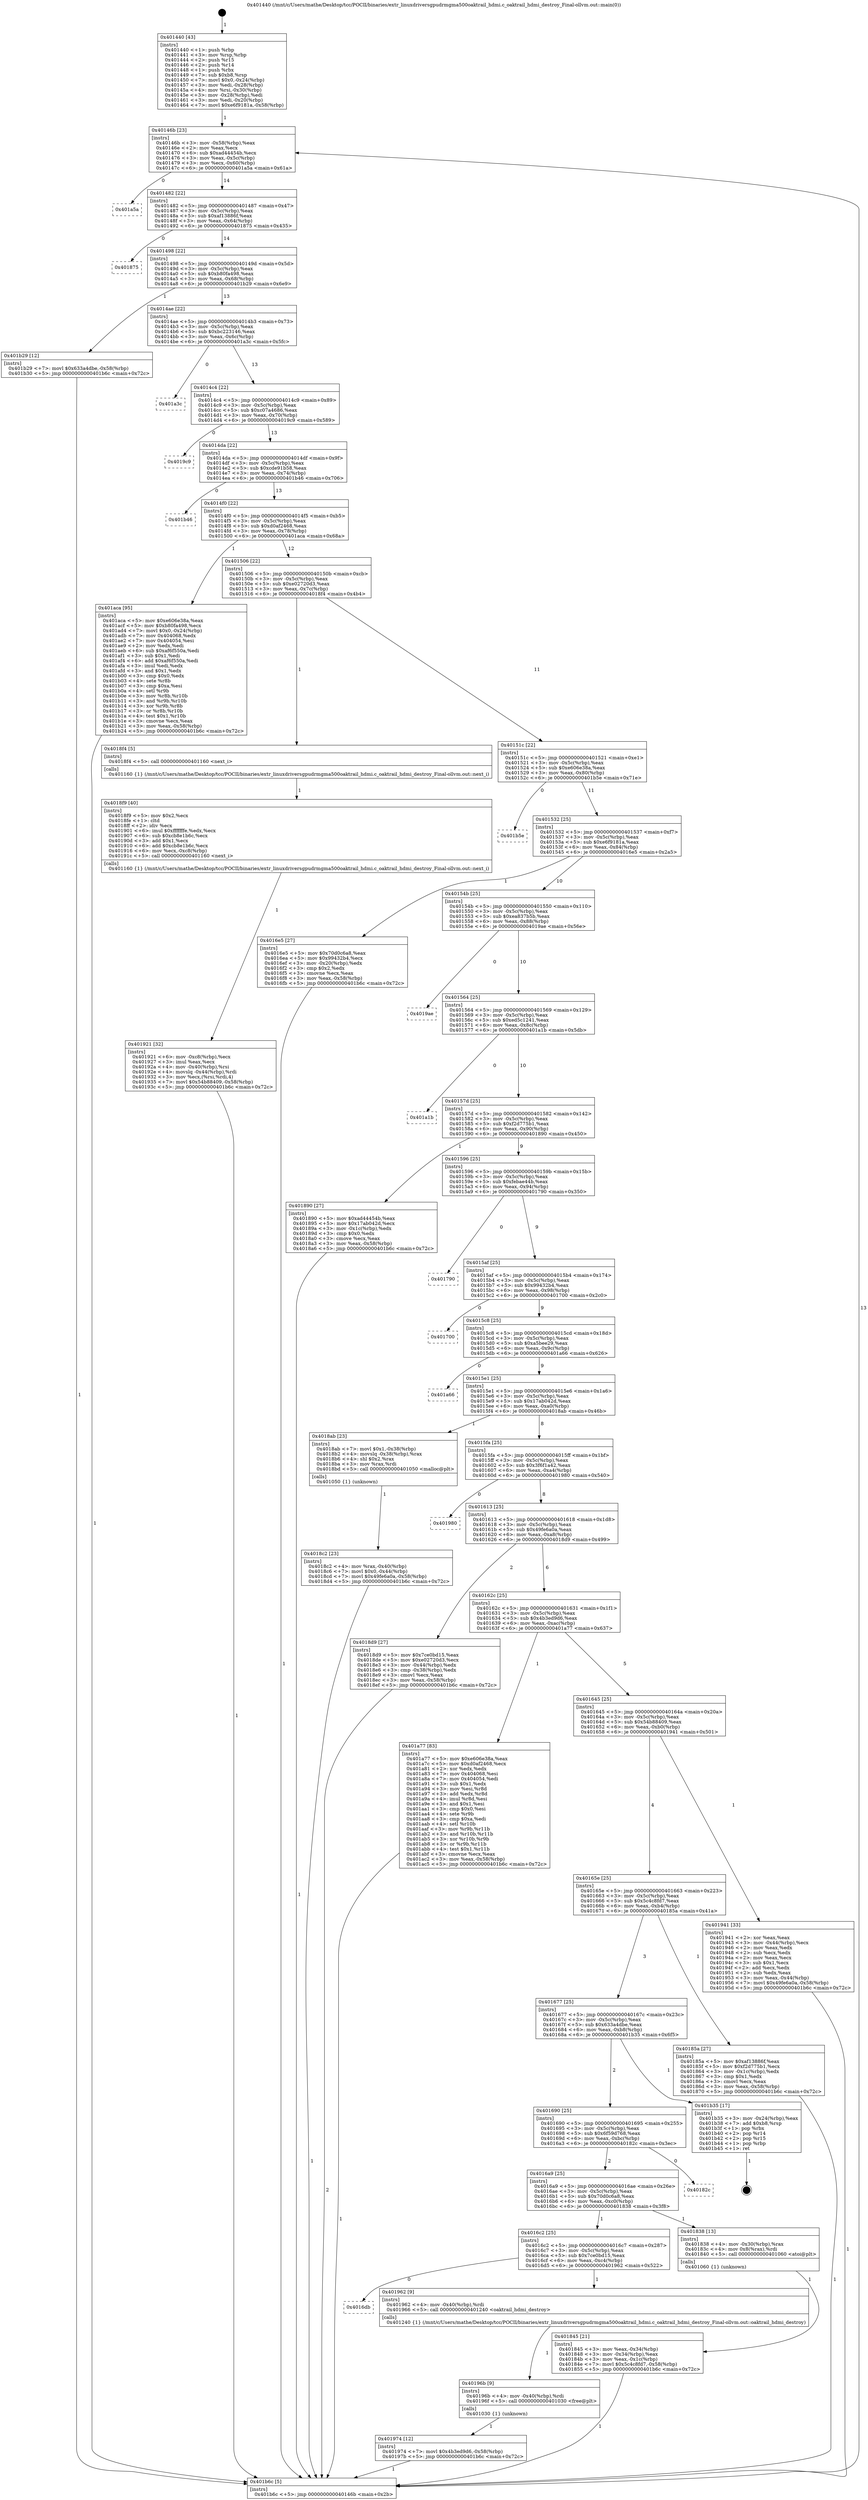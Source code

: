 digraph "0x401440" {
  label = "0x401440 (/mnt/c/Users/mathe/Desktop/tcc/POCII/binaries/extr_linuxdriversgpudrmgma500oaktrail_hdmi.c_oaktrail_hdmi_destroy_Final-ollvm.out::main(0))"
  labelloc = "t"
  node[shape=record]

  Entry [label="",width=0.3,height=0.3,shape=circle,fillcolor=black,style=filled]
  "0x40146b" [label="{
     0x40146b [23]\l
     | [instrs]\l
     &nbsp;&nbsp;0x40146b \<+3\>: mov -0x58(%rbp),%eax\l
     &nbsp;&nbsp;0x40146e \<+2\>: mov %eax,%ecx\l
     &nbsp;&nbsp;0x401470 \<+6\>: sub $0xad44454b,%ecx\l
     &nbsp;&nbsp;0x401476 \<+3\>: mov %eax,-0x5c(%rbp)\l
     &nbsp;&nbsp;0x401479 \<+3\>: mov %ecx,-0x60(%rbp)\l
     &nbsp;&nbsp;0x40147c \<+6\>: je 0000000000401a5a \<main+0x61a\>\l
  }"]
  "0x401a5a" [label="{
     0x401a5a\l
  }", style=dashed]
  "0x401482" [label="{
     0x401482 [22]\l
     | [instrs]\l
     &nbsp;&nbsp;0x401482 \<+5\>: jmp 0000000000401487 \<main+0x47\>\l
     &nbsp;&nbsp;0x401487 \<+3\>: mov -0x5c(%rbp),%eax\l
     &nbsp;&nbsp;0x40148a \<+5\>: sub $0xaf13886f,%eax\l
     &nbsp;&nbsp;0x40148f \<+3\>: mov %eax,-0x64(%rbp)\l
     &nbsp;&nbsp;0x401492 \<+6\>: je 0000000000401875 \<main+0x435\>\l
  }"]
  Exit [label="",width=0.3,height=0.3,shape=circle,fillcolor=black,style=filled,peripheries=2]
  "0x401875" [label="{
     0x401875\l
  }", style=dashed]
  "0x401498" [label="{
     0x401498 [22]\l
     | [instrs]\l
     &nbsp;&nbsp;0x401498 \<+5\>: jmp 000000000040149d \<main+0x5d\>\l
     &nbsp;&nbsp;0x40149d \<+3\>: mov -0x5c(%rbp),%eax\l
     &nbsp;&nbsp;0x4014a0 \<+5\>: sub $0xb80fa498,%eax\l
     &nbsp;&nbsp;0x4014a5 \<+3\>: mov %eax,-0x68(%rbp)\l
     &nbsp;&nbsp;0x4014a8 \<+6\>: je 0000000000401b29 \<main+0x6e9\>\l
  }"]
  "0x401974" [label="{
     0x401974 [12]\l
     | [instrs]\l
     &nbsp;&nbsp;0x401974 \<+7\>: movl $0x4b3ed9d6,-0x58(%rbp)\l
     &nbsp;&nbsp;0x40197b \<+5\>: jmp 0000000000401b6c \<main+0x72c\>\l
  }"]
  "0x401b29" [label="{
     0x401b29 [12]\l
     | [instrs]\l
     &nbsp;&nbsp;0x401b29 \<+7\>: movl $0x633a4dbe,-0x58(%rbp)\l
     &nbsp;&nbsp;0x401b30 \<+5\>: jmp 0000000000401b6c \<main+0x72c\>\l
  }"]
  "0x4014ae" [label="{
     0x4014ae [22]\l
     | [instrs]\l
     &nbsp;&nbsp;0x4014ae \<+5\>: jmp 00000000004014b3 \<main+0x73\>\l
     &nbsp;&nbsp;0x4014b3 \<+3\>: mov -0x5c(%rbp),%eax\l
     &nbsp;&nbsp;0x4014b6 \<+5\>: sub $0xbc223146,%eax\l
     &nbsp;&nbsp;0x4014bb \<+3\>: mov %eax,-0x6c(%rbp)\l
     &nbsp;&nbsp;0x4014be \<+6\>: je 0000000000401a3c \<main+0x5fc\>\l
  }"]
  "0x40196b" [label="{
     0x40196b [9]\l
     | [instrs]\l
     &nbsp;&nbsp;0x40196b \<+4\>: mov -0x40(%rbp),%rdi\l
     &nbsp;&nbsp;0x40196f \<+5\>: call 0000000000401030 \<free@plt\>\l
     | [calls]\l
     &nbsp;&nbsp;0x401030 \{1\} (unknown)\l
  }"]
  "0x401a3c" [label="{
     0x401a3c\l
  }", style=dashed]
  "0x4014c4" [label="{
     0x4014c4 [22]\l
     | [instrs]\l
     &nbsp;&nbsp;0x4014c4 \<+5\>: jmp 00000000004014c9 \<main+0x89\>\l
     &nbsp;&nbsp;0x4014c9 \<+3\>: mov -0x5c(%rbp),%eax\l
     &nbsp;&nbsp;0x4014cc \<+5\>: sub $0xc07a4686,%eax\l
     &nbsp;&nbsp;0x4014d1 \<+3\>: mov %eax,-0x70(%rbp)\l
     &nbsp;&nbsp;0x4014d4 \<+6\>: je 00000000004019c9 \<main+0x589\>\l
  }"]
  "0x4016db" [label="{
     0x4016db\l
  }", style=dashed]
  "0x4019c9" [label="{
     0x4019c9\l
  }", style=dashed]
  "0x4014da" [label="{
     0x4014da [22]\l
     | [instrs]\l
     &nbsp;&nbsp;0x4014da \<+5\>: jmp 00000000004014df \<main+0x9f\>\l
     &nbsp;&nbsp;0x4014df \<+3\>: mov -0x5c(%rbp),%eax\l
     &nbsp;&nbsp;0x4014e2 \<+5\>: sub $0xcde91b58,%eax\l
     &nbsp;&nbsp;0x4014e7 \<+3\>: mov %eax,-0x74(%rbp)\l
     &nbsp;&nbsp;0x4014ea \<+6\>: je 0000000000401b46 \<main+0x706\>\l
  }"]
  "0x401962" [label="{
     0x401962 [9]\l
     | [instrs]\l
     &nbsp;&nbsp;0x401962 \<+4\>: mov -0x40(%rbp),%rdi\l
     &nbsp;&nbsp;0x401966 \<+5\>: call 0000000000401240 \<oaktrail_hdmi_destroy\>\l
     | [calls]\l
     &nbsp;&nbsp;0x401240 \{1\} (/mnt/c/Users/mathe/Desktop/tcc/POCII/binaries/extr_linuxdriversgpudrmgma500oaktrail_hdmi.c_oaktrail_hdmi_destroy_Final-ollvm.out::oaktrail_hdmi_destroy)\l
  }"]
  "0x401b46" [label="{
     0x401b46\l
  }", style=dashed]
  "0x4014f0" [label="{
     0x4014f0 [22]\l
     | [instrs]\l
     &nbsp;&nbsp;0x4014f0 \<+5\>: jmp 00000000004014f5 \<main+0xb5\>\l
     &nbsp;&nbsp;0x4014f5 \<+3\>: mov -0x5c(%rbp),%eax\l
     &nbsp;&nbsp;0x4014f8 \<+5\>: sub $0xd0af2468,%eax\l
     &nbsp;&nbsp;0x4014fd \<+3\>: mov %eax,-0x78(%rbp)\l
     &nbsp;&nbsp;0x401500 \<+6\>: je 0000000000401aca \<main+0x68a\>\l
  }"]
  "0x401921" [label="{
     0x401921 [32]\l
     | [instrs]\l
     &nbsp;&nbsp;0x401921 \<+6\>: mov -0xc8(%rbp),%ecx\l
     &nbsp;&nbsp;0x401927 \<+3\>: imul %eax,%ecx\l
     &nbsp;&nbsp;0x40192a \<+4\>: mov -0x40(%rbp),%rsi\l
     &nbsp;&nbsp;0x40192e \<+4\>: movslq -0x44(%rbp),%rdi\l
     &nbsp;&nbsp;0x401932 \<+3\>: mov %ecx,(%rsi,%rdi,4)\l
     &nbsp;&nbsp;0x401935 \<+7\>: movl $0x54b88409,-0x58(%rbp)\l
     &nbsp;&nbsp;0x40193c \<+5\>: jmp 0000000000401b6c \<main+0x72c\>\l
  }"]
  "0x401aca" [label="{
     0x401aca [95]\l
     | [instrs]\l
     &nbsp;&nbsp;0x401aca \<+5\>: mov $0xe606e38a,%eax\l
     &nbsp;&nbsp;0x401acf \<+5\>: mov $0xb80fa498,%ecx\l
     &nbsp;&nbsp;0x401ad4 \<+7\>: movl $0x0,-0x24(%rbp)\l
     &nbsp;&nbsp;0x401adb \<+7\>: mov 0x404068,%edx\l
     &nbsp;&nbsp;0x401ae2 \<+7\>: mov 0x404054,%esi\l
     &nbsp;&nbsp;0x401ae9 \<+2\>: mov %edx,%edi\l
     &nbsp;&nbsp;0x401aeb \<+6\>: sub $0xaf6f550a,%edi\l
     &nbsp;&nbsp;0x401af1 \<+3\>: sub $0x1,%edi\l
     &nbsp;&nbsp;0x401af4 \<+6\>: add $0xaf6f550a,%edi\l
     &nbsp;&nbsp;0x401afa \<+3\>: imul %edi,%edx\l
     &nbsp;&nbsp;0x401afd \<+3\>: and $0x1,%edx\l
     &nbsp;&nbsp;0x401b00 \<+3\>: cmp $0x0,%edx\l
     &nbsp;&nbsp;0x401b03 \<+4\>: sete %r8b\l
     &nbsp;&nbsp;0x401b07 \<+3\>: cmp $0xa,%esi\l
     &nbsp;&nbsp;0x401b0a \<+4\>: setl %r9b\l
     &nbsp;&nbsp;0x401b0e \<+3\>: mov %r8b,%r10b\l
     &nbsp;&nbsp;0x401b11 \<+3\>: and %r9b,%r10b\l
     &nbsp;&nbsp;0x401b14 \<+3\>: xor %r9b,%r8b\l
     &nbsp;&nbsp;0x401b17 \<+3\>: or %r8b,%r10b\l
     &nbsp;&nbsp;0x401b1a \<+4\>: test $0x1,%r10b\l
     &nbsp;&nbsp;0x401b1e \<+3\>: cmovne %ecx,%eax\l
     &nbsp;&nbsp;0x401b21 \<+3\>: mov %eax,-0x58(%rbp)\l
     &nbsp;&nbsp;0x401b24 \<+5\>: jmp 0000000000401b6c \<main+0x72c\>\l
  }"]
  "0x401506" [label="{
     0x401506 [22]\l
     | [instrs]\l
     &nbsp;&nbsp;0x401506 \<+5\>: jmp 000000000040150b \<main+0xcb\>\l
     &nbsp;&nbsp;0x40150b \<+3\>: mov -0x5c(%rbp),%eax\l
     &nbsp;&nbsp;0x40150e \<+5\>: sub $0xe02720d3,%eax\l
     &nbsp;&nbsp;0x401513 \<+3\>: mov %eax,-0x7c(%rbp)\l
     &nbsp;&nbsp;0x401516 \<+6\>: je 00000000004018f4 \<main+0x4b4\>\l
  }"]
  "0x4018f9" [label="{
     0x4018f9 [40]\l
     | [instrs]\l
     &nbsp;&nbsp;0x4018f9 \<+5\>: mov $0x2,%ecx\l
     &nbsp;&nbsp;0x4018fe \<+1\>: cltd\l
     &nbsp;&nbsp;0x4018ff \<+2\>: idiv %ecx\l
     &nbsp;&nbsp;0x401901 \<+6\>: imul $0xfffffffe,%edx,%ecx\l
     &nbsp;&nbsp;0x401907 \<+6\>: sub $0xcb8e1b6c,%ecx\l
     &nbsp;&nbsp;0x40190d \<+3\>: add $0x1,%ecx\l
     &nbsp;&nbsp;0x401910 \<+6\>: add $0xcb8e1b6c,%ecx\l
     &nbsp;&nbsp;0x401916 \<+6\>: mov %ecx,-0xc8(%rbp)\l
     &nbsp;&nbsp;0x40191c \<+5\>: call 0000000000401160 \<next_i\>\l
     | [calls]\l
     &nbsp;&nbsp;0x401160 \{1\} (/mnt/c/Users/mathe/Desktop/tcc/POCII/binaries/extr_linuxdriversgpudrmgma500oaktrail_hdmi.c_oaktrail_hdmi_destroy_Final-ollvm.out::next_i)\l
  }"]
  "0x4018f4" [label="{
     0x4018f4 [5]\l
     | [instrs]\l
     &nbsp;&nbsp;0x4018f4 \<+5\>: call 0000000000401160 \<next_i\>\l
     | [calls]\l
     &nbsp;&nbsp;0x401160 \{1\} (/mnt/c/Users/mathe/Desktop/tcc/POCII/binaries/extr_linuxdriversgpudrmgma500oaktrail_hdmi.c_oaktrail_hdmi_destroy_Final-ollvm.out::next_i)\l
  }"]
  "0x40151c" [label="{
     0x40151c [22]\l
     | [instrs]\l
     &nbsp;&nbsp;0x40151c \<+5\>: jmp 0000000000401521 \<main+0xe1\>\l
     &nbsp;&nbsp;0x401521 \<+3\>: mov -0x5c(%rbp),%eax\l
     &nbsp;&nbsp;0x401524 \<+5\>: sub $0xe606e38a,%eax\l
     &nbsp;&nbsp;0x401529 \<+3\>: mov %eax,-0x80(%rbp)\l
     &nbsp;&nbsp;0x40152c \<+6\>: je 0000000000401b5e \<main+0x71e\>\l
  }"]
  "0x4018c2" [label="{
     0x4018c2 [23]\l
     | [instrs]\l
     &nbsp;&nbsp;0x4018c2 \<+4\>: mov %rax,-0x40(%rbp)\l
     &nbsp;&nbsp;0x4018c6 \<+7\>: movl $0x0,-0x44(%rbp)\l
     &nbsp;&nbsp;0x4018cd \<+7\>: movl $0x49fe6a0a,-0x58(%rbp)\l
     &nbsp;&nbsp;0x4018d4 \<+5\>: jmp 0000000000401b6c \<main+0x72c\>\l
  }"]
  "0x401b5e" [label="{
     0x401b5e\l
  }", style=dashed]
  "0x401532" [label="{
     0x401532 [25]\l
     | [instrs]\l
     &nbsp;&nbsp;0x401532 \<+5\>: jmp 0000000000401537 \<main+0xf7\>\l
     &nbsp;&nbsp;0x401537 \<+3\>: mov -0x5c(%rbp),%eax\l
     &nbsp;&nbsp;0x40153a \<+5\>: sub $0xe6f9181a,%eax\l
     &nbsp;&nbsp;0x40153f \<+6\>: mov %eax,-0x84(%rbp)\l
     &nbsp;&nbsp;0x401545 \<+6\>: je 00000000004016e5 \<main+0x2a5\>\l
  }"]
  "0x401845" [label="{
     0x401845 [21]\l
     | [instrs]\l
     &nbsp;&nbsp;0x401845 \<+3\>: mov %eax,-0x34(%rbp)\l
     &nbsp;&nbsp;0x401848 \<+3\>: mov -0x34(%rbp),%eax\l
     &nbsp;&nbsp;0x40184b \<+3\>: mov %eax,-0x1c(%rbp)\l
     &nbsp;&nbsp;0x40184e \<+7\>: movl $0x5c4c8fd7,-0x58(%rbp)\l
     &nbsp;&nbsp;0x401855 \<+5\>: jmp 0000000000401b6c \<main+0x72c\>\l
  }"]
  "0x4016e5" [label="{
     0x4016e5 [27]\l
     | [instrs]\l
     &nbsp;&nbsp;0x4016e5 \<+5\>: mov $0x70d0c6a8,%eax\l
     &nbsp;&nbsp;0x4016ea \<+5\>: mov $0x99432b4,%ecx\l
     &nbsp;&nbsp;0x4016ef \<+3\>: mov -0x20(%rbp),%edx\l
     &nbsp;&nbsp;0x4016f2 \<+3\>: cmp $0x2,%edx\l
     &nbsp;&nbsp;0x4016f5 \<+3\>: cmovne %ecx,%eax\l
     &nbsp;&nbsp;0x4016f8 \<+3\>: mov %eax,-0x58(%rbp)\l
     &nbsp;&nbsp;0x4016fb \<+5\>: jmp 0000000000401b6c \<main+0x72c\>\l
  }"]
  "0x40154b" [label="{
     0x40154b [25]\l
     | [instrs]\l
     &nbsp;&nbsp;0x40154b \<+5\>: jmp 0000000000401550 \<main+0x110\>\l
     &nbsp;&nbsp;0x401550 \<+3\>: mov -0x5c(%rbp),%eax\l
     &nbsp;&nbsp;0x401553 \<+5\>: sub $0xea837b5b,%eax\l
     &nbsp;&nbsp;0x401558 \<+6\>: mov %eax,-0x88(%rbp)\l
     &nbsp;&nbsp;0x40155e \<+6\>: je 00000000004019ae \<main+0x56e\>\l
  }"]
  "0x401b6c" [label="{
     0x401b6c [5]\l
     | [instrs]\l
     &nbsp;&nbsp;0x401b6c \<+5\>: jmp 000000000040146b \<main+0x2b\>\l
  }"]
  "0x401440" [label="{
     0x401440 [43]\l
     | [instrs]\l
     &nbsp;&nbsp;0x401440 \<+1\>: push %rbp\l
     &nbsp;&nbsp;0x401441 \<+3\>: mov %rsp,%rbp\l
     &nbsp;&nbsp;0x401444 \<+2\>: push %r15\l
     &nbsp;&nbsp;0x401446 \<+2\>: push %r14\l
     &nbsp;&nbsp;0x401448 \<+1\>: push %rbx\l
     &nbsp;&nbsp;0x401449 \<+7\>: sub $0xb8,%rsp\l
     &nbsp;&nbsp;0x401450 \<+7\>: movl $0x0,-0x24(%rbp)\l
     &nbsp;&nbsp;0x401457 \<+3\>: mov %edi,-0x28(%rbp)\l
     &nbsp;&nbsp;0x40145a \<+4\>: mov %rsi,-0x30(%rbp)\l
     &nbsp;&nbsp;0x40145e \<+3\>: mov -0x28(%rbp),%edi\l
     &nbsp;&nbsp;0x401461 \<+3\>: mov %edi,-0x20(%rbp)\l
     &nbsp;&nbsp;0x401464 \<+7\>: movl $0xe6f9181a,-0x58(%rbp)\l
  }"]
  "0x4016c2" [label="{
     0x4016c2 [25]\l
     | [instrs]\l
     &nbsp;&nbsp;0x4016c2 \<+5\>: jmp 00000000004016c7 \<main+0x287\>\l
     &nbsp;&nbsp;0x4016c7 \<+3\>: mov -0x5c(%rbp),%eax\l
     &nbsp;&nbsp;0x4016ca \<+5\>: sub $0x7ce0bd15,%eax\l
     &nbsp;&nbsp;0x4016cf \<+6\>: mov %eax,-0xc4(%rbp)\l
     &nbsp;&nbsp;0x4016d5 \<+6\>: je 0000000000401962 \<main+0x522\>\l
  }"]
  "0x4019ae" [label="{
     0x4019ae\l
  }", style=dashed]
  "0x401564" [label="{
     0x401564 [25]\l
     | [instrs]\l
     &nbsp;&nbsp;0x401564 \<+5\>: jmp 0000000000401569 \<main+0x129\>\l
     &nbsp;&nbsp;0x401569 \<+3\>: mov -0x5c(%rbp),%eax\l
     &nbsp;&nbsp;0x40156c \<+5\>: sub $0xed5c1241,%eax\l
     &nbsp;&nbsp;0x401571 \<+6\>: mov %eax,-0x8c(%rbp)\l
     &nbsp;&nbsp;0x401577 \<+6\>: je 0000000000401a1b \<main+0x5db\>\l
  }"]
  "0x401838" [label="{
     0x401838 [13]\l
     | [instrs]\l
     &nbsp;&nbsp;0x401838 \<+4\>: mov -0x30(%rbp),%rax\l
     &nbsp;&nbsp;0x40183c \<+4\>: mov 0x8(%rax),%rdi\l
     &nbsp;&nbsp;0x401840 \<+5\>: call 0000000000401060 \<atoi@plt\>\l
     | [calls]\l
     &nbsp;&nbsp;0x401060 \{1\} (unknown)\l
  }"]
  "0x401a1b" [label="{
     0x401a1b\l
  }", style=dashed]
  "0x40157d" [label="{
     0x40157d [25]\l
     | [instrs]\l
     &nbsp;&nbsp;0x40157d \<+5\>: jmp 0000000000401582 \<main+0x142\>\l
     &nbsp;&nbsp;0x401582 \<+3\>: mov -0x5c(%rbp),%eax\l
     &nbsp;&nbsp;0x401585 \<+5\>: sub $0xf2d775b1,%eax\l
     &nbsp;&nbsp;0x40158a \<+6\>: mov %eax,-0x90(%rbp)\l
     &nbsp;&nbsp;0x401590 \<+6\>: je 0000000000401890 \<main+0x450\>\l
  }"]
  "0x4016a9" [label="{
     0x4016a9 [25]\l
     | [instrs]\l
     &nbsp;&nbsp;0x4016a9 \<+5\>: jmp 00000000004016ae \<main+0x26e\>\l
     &nbsp;&nbsp;0x4016ae \<+3\>: mov -0x5c(%rbp),%eax\l
     &nbsp;&nbsp;0x4016b1 \<+5\>: sub $0x70d0c6a8,%eax\l
     &nbsp;&nbsp;0x4016b6 \<+6\>: mov %eax,-0xc0(%rbp)\l
     &nbsp;&nbsp;0x4016bc \<+6\>: je 0000000000401838 \<main+0x3f8\>\l
  }"]
  "0x401890" [label="{
     0x401890 [27]\l
     | [instrs]\l
     &nbsp;&nbsp;0x401890 \<+5\>: mov $0xad44454b,%eax\l
     &nbsp;&nbsp;0x401895 \<+5\>: mov $0x17ab042d,%ecx\l
     &nbsp;&nbsp;0x40189a \<+3\>: mov -0x1c(%rbp),%edx\l
     &nbsp;&nbsp;0x40189d \<+3\>: cmp $0x0,%edx\l
     &nbsp;&nbsp;0x4018a0 \<+3\>: cmove %ecx,%eax\l
     &nbsp;&nbsp;0x4018a3 \<+3\>: mov %eax,-0x58(%rbp)\l
     &nbsp;&nbsp;0x4018a6 \<+5\>: jmp 0000000000401b6c \<main+0x72c\>\l
  }"]
  "0x401596" [label="{
     0x401596 [25]\l
     | [instrs]\l
     &nbsp;&nbsp;0x401596 \<+5\>: jmp 000000000040159b \<main+0x15b\>\l
     &nbsp;&nbsp;0x40159b \<+3\>: mov -0x5c(%rbp),%eax\l
     &nbsp;&nbsp;0x40159e \<+5\>: sub $0xfebae44b,%eax\l
     &nbsp;&nbsp;0x4015a3 \<+6\>: mov %eax,-0x94(%rbp)\l
     &nbsp;&nbsp;0x4015a9 \<+6\>: je 0000000000401790 \<main+0x350\>\l
  }"]
  "0x40182c" [label="{
     0x40182c\l
  }", style=dashed]
  "0x401790" [label="{
     0x401790\l
  }", style=dashed]
  "0x4015af" [label="{
     0x4015af [25]\l
     | [instrs]\l
     &nbsp;&nbsp;0x4015af \<+5\>: jmp 00000000004015b4 \<main+0x174\>\l
     &nbsp;&nbsp;0x4015b4 \<+3\>: mov -0x5c(%rbp),%eax\l
     &nbsp;&nbsp;0x4015b7 \<+5\>: sub $0x99432b4,%eax\l
     &nbsp;&nbsp;0x4015bc \<+6\>: mov %eax,-0x98(%rbp)\l
     &nbsp;&nbsp;0x4015c2 \<+6\>: je 0000000000401700 \<main+0x2c0\>\l
  }"]
  "0x401690" [label="{
     0x401690 [25]\l
     | [instrs]\l
     &nbsp;&nbsp;0x401690 \<+5\>: jmp 0000000000401695 \<main+0x255\>\l
     &nbsp;&nbsp;0x401695 \<+3\>: mov -0x5c(%rbp),%eax\l
     &nbsp;&nbsp;0x401698 \<+5\>: sub $0x6f59d768,%eax\l
     &nbsp;&nbsp;0x40169d \<+6\>: mov %eax,-0xbc(%rbp)\l
     &nbsp;&nbsp;0x4016a3 \<+6\>: je 000000000040182c \<main+0x3ec\>\l
  }"]
  "0x401700" [label="{
     0x401700\l
  }", style=dashed]
  "0x4015c8" [label="{
     0x4015c8 [25]\l
     | [instrs]\l
     &nbsp;&nbsp;0x4015c8 \<+5\>: jmp 00000000004015cd \<main+0x18d\>\l
     &nbsp;&nbsp;0x4015cd \<+3\>: mov -0x5c(%rbp),%eax\l
     &nbsp;&nbsp;0x4015d0 \<+5\>: sub $0xa5bee29,%eax\l
     &nbsp;&nbsp;0x4015d5 \<+6\>: mov %eax,-0x9c(%rbp)\l
     &nbsp;&nbsp;0x4015db \<+6\>: je 0000000000401a66 \<main+0x626\>\l
  }"]
  "0x401b35" [label="{
     0x401b35 [17]\l
     | [instrs]\l
     &nbsp;&nbsp;0x401b35 \<+3\>: mov -0x24(%rbp),%eax\l
     &nbsp;&nbsp;0x401b38 \<+7\>: add $0xb8,%rsp\l
     &nbsp;&nbsp;0x401b3f \<+1\>: pop %rbx\l
     &nbsp;&nbsp;0x401b40 \<+2\>: pop %r14\l
     &nbsp;&nbsp;0x401b42 \<+2\>: pop %r15\l
     &nbsp;&nbsp;0x401b44 \<+1\>: pop %rbp\l
     &nbsp;&nbsp;0x401b45 \<+1\>: ret\l
  }"]
  "0x401a66" [label="{
     0x401a66\l
  }", style=dashed]
  "0x4015e1" [label="{
     0x4015e1 [25]\l
     | [instrs]\l
     &nbsp;&nbsp;0x4015e1 \<+5\>: jmp 00000000004015e6 \<main+0x1a6\>\l
     &nbsp;&nbsp;0x4015e6 \<+3\>: mov -0x5c(%rbp),%eax\l
     &nbsp;&nbsp;0x4015e9 \<+5\>: sub $0x17ab042d,%eax\l
     &nbsp;&nbsp;0x4015ee \<+6\>: mov %eax,-0xa0(%rbp)\l
     &nbsp;&nbsp;0x4015f4 \<+6\>: je 00000000004018ab \<main+0x46b\>\l
  }"]
  "0x401677" [label="{
     0x401677 [25]\l
     | [instrs]\l
     &nbsp;&nbsp;0x401677 \<+5\>: jmp 000000000040167c \<main+0x23c\>\l
     &nbsp;&nbsp;0x40167c \<+3\>: mov -0x5c(%rbp),%eax\l
     &nbsp;&nbsp;0x40167f \<+5\>: sub $0x633a4dbe,%eax\l
     &nbsp;&nbsp;0x401684 \<+6\>: mov %eax,-0xb8(%rbp)\l
     &nbsp;&nbsp;0x40168a \<+6\>: je 0000000000401b35 \<main+0x6f5\>\l
  }"]
  "0x4018ab" [label="{
     0x4018ab [23]\l
     | [instrs]\l
     &nbsp;&nbsp;0x4018ab \<+7\>: movl $0x1,-0x38(%rbp)\l
     &nbsp;&nbsp;0x4018b2 \<+4\>: movslq -0x38(%rbp),%rax\l
     &nbsp;&nbsp;0x4018b6 \<+4\>: shl $0x2,%rax\l
     &nbsp;&nbsp;0x4018ba \<+3\>: mov %rax,%rdi\l
     &nbsp;&nbsp;0x4018bd \<+5\>: call 0000000000401050 \<malloc@plt\>\l
     | [calls]\l
     &nbsp;&nbsp;0x401050 \{1\} (unknown)\l
  }"]
  "0x4015fa" [label="{
     0x4015fa [25]\l
     | [instrs]\l
     &nbsp;&nbsp;0x4015fa \<+5\>: jmp 00000000004015ff \<main+0x1bf\>\l
     &nbsp;&nbsp;0x4015ff \<+3\>: mov -0x5c(%rbp),%eax\l
     &nbsp;&nbsp;0x401602 \<+5\>: sub $0x3f6f1a42,%eax\l
     &nbsp;&nbsp;0x401607 \<+6\>: mov %eax,-0xa4(%rbp)\l
     &nbsp;&nbsp;0x40160d \<+6\>: je 0000000000401980 \<main+0x540\>\l
  }"]
  "0x40185a" [label="{
     0x40185a [27]\l
     | [instrs]\l
     &nbsp;&nbsp;0x40185a \<+5\>: mov $0xaf13886f,%eax\l
     &nbsp;&nbsp;0x40185f \<+5\>: mov $0xf2d775b1,%ecx\l
     &nbsp;&nbsp;0x401864 \<+3\>: mov -0x1c(%rbp),%edx\l
     &nbsp;&nbsp;0x401867 \<+3\>: cmp $0x1,%edx\l
     &nbsp;&nbsp;0x40186a \<+3\>: cmovl %ecx,%eax\l
     &nbsp;&nbsp;0x40186d \<+3\>: mov %eax,-0x58(%rbp)\l
     &nbsp;&nbsp;0x401870 \<+5\>: jmp 0000000000401b6c \<main+0x72c\>\l
  }"]
  "0x401980" [label="{
     0x401980\l
  }", style=dashed]
  "0x401613" [label="{
     0x401613 [25]\l
     | [instrs]\l
     &nbsp;&nbsp;0x401613 \<+5\>: jmp 0000000000401618 \<main+0x1d8\>\l
     &nbsp;&nbsp;0x401618 \<+3\>: mov -0x5c(%rbp),%eax\l
     &nbsp;&nbsp;0x40161b \<+5\>: sub $0x49fe6a0a,%eax\l
     &nbsp;&nbsp;0x401620 \<+6\>: mov %eax,-0xa8(%rbp)\l
     &nbsp;&nbsp;0x401626 \<+6\>: je 00000000004018d9 \<main+0x499\>\l
  }"]
  "0x40165e" [label="{
     0x40165e [25]\l
     | [instrs]\l
     &nbsp;&nbsp;0x40165e \<+5\>: jmp 0000000000401663 \<main+0x223\>\l
     &nbsp;&nbsp;0x401663 \<+3\>: mov -0x5c(%rbp),%eax\l
     &nbsp;&nbsp;0x401666 \<+5\>: sub $0x5c4c8fd7,%eax\l
     &nbsp;&nbsp;0x40166b \<+6\>: mov %eax,-0xb4(%rbp)\l
     &nbsp;&nbsp;0x401671 \<+6\>: je 000000000040185a \<main+0x41a\>\l
  }"]
  "0x4018d9" [label="{
     0x4018d9 [27]\l
     | [instrs]\l
     &nbsp;&nbsp;0x4018d9 \<+5\>: mov $0x7ce0bd15,%eax\l
     &nbsp;&nbsp;0x4018de \<+5\>: mov $0xe02720d3,%ecx\l
     &nbsp;&nbsp;0x4018e3 \<+3\>: mov -0x44(%rbp),%edx\l
     &nbsp;&nbsp;0x4018e6 \<+3\>: cmp -0x38(%rbp),%edx\l
     &nbsp;&nbsp;0x4018e9 \<+3\>: cmovl %ecx,%eax\l
     &nbsp;&nbsp;0x4018ec \<+3\>: mov %eax,-0x58(%rbp)\l
     &nbsp;&nbsp;0x4018ef \<+5\>: jmp 0000000000401b6c \<main+0x72c\>\l
  }"]
  "0x40162c" [label="{
     0x40162c [25]\l
     | [instrs]\l
     &nbsp;&nbsp;0x40162c \<+5\>: jmp 0000000000401631 \<main+0x1f1\>\l
     &nbsp;&nbsp;0x401631 \<+3\>: mov -0x5c(%rbp),%eax\l
     &nbsp;&nbsp;0x401634 \<+5\>: sub $0x4b3ed9d6,%eax\l
     &nbsp;&nbsp;0x401639 \<+6\>: mov %eax,-0xac(%rbp)\l
     &nbsp;&nbsp;0x40163f \<+6\>: je 0000000000401a77 \<main+0x637\>\l
  }"]
  "0x401941" [label="{
     0x401941 [33]\l
     | [instrs]\l
     &nbsp;&nbsp;0x401941 \<+2\>: xor %eax,%eax\l
     &nbsp;&nbsp;0x401943 \<+3\>: mov -0x44(%rbp),%ecx\l
     &nbsp;&nbsp;0x401946 \<+2\>: mov %eax,%edx\l
     &nbsp;&nbsp;0x401948 \<+2\>: sub %ecx,%edx\l
     &nbsp;&nbsp;0x40194a \<+2\>: mov %eax,%ecx\l
     &nbsp;&nbsp;0x40194c \<+3\>: sub $0x1,%ecx\l
     &nbsp;&nbsp;0x40194f \<+2\>: add %ecx,%edx\l
     &nbsp;&nbsp;0x401951 \<+2\>: sub %edx,%eax\l
     &nbsp;&nbsp;0x401953 \<+3\>: mov %eax,-0x44(%rbp)\l
     &nbsp;&nbsp;0x401956 \<+7\>: movl $0x49fe6a0a,-0x58(%rbp)\l
     &nbsp;&nbsp;0x40195d \<+5\>: jmp 0000000000401b6c \<main+0x72c\>\l
  }"]
  "0x401a77" [label="{
     0x401a77 [83]\l
     | [instrs]\l
     &nbsp;&nbsp;0x401a77 \<+5\>: mov $0xe606e38a,%eax\l
     &nbsp;&nbsp;0x401a7c \<+5\>: mov $0xd0af2468,%ecx\l
     &nbsp;&nbsp;0x401a81 \<+2\>: xor %edx,%edx\l
     &nbsp;&nbsp;0x401a83 \<+7\>: mov 0x404068,%esi\l
     &nbsp;&nbsp;0x401a8a \<+7\>: mov 0x404054,%edi\l
     &nbsp;&nbsp;0x401a91 \<+3\>: sub $0x1,%edx\l
     &nbsp;&nbsp;0x401a94 \<+3\>: mov %esi,%r8d\l
     &nbsp;&nbsp;0x401a97 \<+3\>: add %edx,%r8d\l
     &nbsp;&nbsp;0x401a9a \<+4\>: imul %r8d,%esi\l
     &nbsp;&nbsp;0x401a9e \<+3\>: and $0x1,%esi\l
     &nbsp;&nbsp;0x401aa1 \<+3\>: cmp $0x0,%esi\l
     &nbsp;&nbsp;0x401aa4 \<+4\>: sete %r9b\l
     &nbsp;&nbsp;0x401aa8 \<+3\>: cmp $0xa,%edi\l
     &nbsp;&nbsp;0x401aab \<+4\>: setl %r10b\l
     &nbsp;&nbsp;0x401aaf \<+3\>: mov %r9b,%r11b\l
     &nbsp;&nbsp;0x401ab2 \<+3\>: and %r10b,%r11b\l
     &nbsp;&nbsp;0x401ab5 \<+3\>: xor %r10b,%r9b\l
     &nbsp;&nbsp;0x401ab8 \<+3\>: or %r9b,%r11b\l
     &nbsp;&nbsp;0x401abb \<+4\>: test $0x1,%r11b\l
     &nbsp;&nbsp;0x401abf \<+3\>: cmovne %ecx,%eax\l
     &nbsp;&nbsp;0x401ac2 \<+3\>: mov %eax,-0x58(%rbp)\l
     &nbsp;&nbsp;0x401ac5 \<+5\>: jmp 0000000000401b6c \<main+0x72c\>\l
  }"]
  "0x401645" [label="{
     0x401645 [25]\l
     | [instrs]\l
     &nbsp;&nbsp;0x401645 \<+5\>: jmp 000000000040164a \<main+0x20a\>\l
     &nbsp;&nbsp;0x40164a \<+3\>: mov -0x5c(%rbp),%eax\l
     &nbsp;&nbsp;0x40164d \<+5\>: sub $0x54b88409,%eax\l
     &nbsp;&nbsp;0x401652 \<+6\>: mov %eax,-0xb0(%rbp)\l
     &nbsp;&nbsp;0x401658 \<+6\>: je 0000000000401941 \<main+0x501\>\l
  }"]
  Entry -> "0x401440" [label=" 1"]
  "0x40146b" -> "0x401a5a" [label=" 0"]
  "0x40146b" -> "0x401482" [label=" 14"]
  "0x401b35" -> Exit [label=" 1"]
  "0x401482" -> "0x401875" [label=" 0"]
  "0x401482" -> "0x401498" [label=" 14"]
  "0x401b29" -> "0x401b6c" [label=" 1"]
  "0x401498" -> "0x401b29" [label=" 1"]
  "0x401498" -> "0x4014ae" [label=" 13"]
  "0x401aca" -> "0x401b6c" [label=" 1"]
  "0x4014ae" -> "0x401a3c" [label=" 0"]
  "0x4014ae" -> "0x4014c4" [label=" 13"]
  "0x401a77" -> "0x401b6c" [label=" 1"]
  "0x4014c4" -> "0x4019c9" [label=" 0"]
  "0x4014c4" -> "0x4014da" [label=" 13"]
  "0x401974" -> "0x401b6c" [label=" 1"]
  "0x4014da" -> "0x401b46" [label=" 0"]
  "0x4014da" -> "0x4014f0" [label=" 13"]
  "0x40196b" -> "0x401974" [label=" 1"]
  "0x4014f0" -> "0x401aca" [label=" 1"]
  "0x4014f0" -> "0x401506" [label=" 12"]
  "0x4016c2" -> "0x4016db" [label=" 0"]
  "0x401506" -> "0x4018f4" [label=" 1"]
  "0x401506" -> "0x40151c" [label=" 11"]
  "0x4016c2" -> "0x401962" [label=" 1"]
  "0x40151c" -> "0x401b5e" [label=" 0"]
  "0x40151c" -> "0x401532" [label=" 11"]
  "0x401962" -> "0x40196b" [label=" 1"]
  "0x401532" -> "0x4016e5" [label=" 1"]
  "0x401532" -> "0x40154b" [label=" 10"]
  "0x4016e5" -> "0x401b6c" [label=" 1"]
  "0x401440" -> "0x40146b" [label=" 1"]
  "0x401b6c" -> "0x40146b" [label=" 13"]
  "0x401941" -> "0x401b6c" [label=" 1"]
  "0x40154b" -> "0x4019ae" [label=" 0"]
  "0x40154b" -> "0x401564" [label=" 10"]
  "0x401921" -> "0x401b6c" [label=" 1"]
  "0x401564" -> "0x401a1b" [label=" 0"]
  "0x401564" -> "0x40157d" [label=" 10"]
  "0x4018f9" -> "0x401921" [label=" 1"]
  "0x40157d" -> "0x401890" [label=" 1"]
  "0x40157d" -> "0x401596" [label=" 9"]
  "0x4018d9" -> "0x401b6c" [label=" 2"]
  "0x401596" -> "0x401790" [label=" 0"]
  "0x401596" -> "0x4015af" [label=" 9"]
  "0x4018c2" -> "0x401b6c" [label=" 1"]
  "0x4015af" -> "0x401700" [label=" 0"]
  "0x4015af" -> "0x4015c8" [label=" 9"]
  "0x401890" -> "0x401b6c" [label=" 1"]
  "0x4015c8" -> "0x401a66" [label=" 0"]
  "0x4015c8" -> "0x4015e1" [label=" 9"]
  "0x40185a" -> "0x401b6c" [label=" 1"]
  "0x4015e1" -> "0x4018ab" [label=" 1"]
  "0x4015e1" -> "0x4015fa" [label=" 8"]
  "0x401838" -> "0x401845" [label=" 1"]
  "0x4015fa" -> "0x401980" [label=" 0"]
  "0x4015fa" -> "0x401613" [label=" 8"]
  "0x4016a9" -> "0x4016c2" [label=" 1"]
  "0x401613" -> "0x4018d9" [label=" 2"]
  "0x401613" -> "0x40162c" [label=" 6"]
  "0x4018f4" -> "0x4018f9" [label=" 1"]
  "0x40162c" -> "0x401a77" [label=" 1"]
  "0x40162c" -> "0x401645" [label=" 5"]
  "0x401690" -> "0x4016a9" [label=" 2"]
  "0x401645" -> "0x401941" [label=" 1"]
  "0x401645" -> "0x40165e" [label=" 4"]
  "0x4016a9" -> "0x401838" [label=" 1"]
  "0x40165e" -> "0x40185a" [label=" 1"]
  "0x40165e" -> "0x401677" [label=" 3"]
  "0x401845" -> "0x401b6c" [label=" 1"]
  "0x401677" -> "0x401b35" [label=" 1"]
  "0x401677" -> "0x401690" [label=" 2"]
  "0x4018ab" -> "0x4018c2" [label=" 1"]
  "0x401690" -> "0x40182c" [label=" 0"]
}
